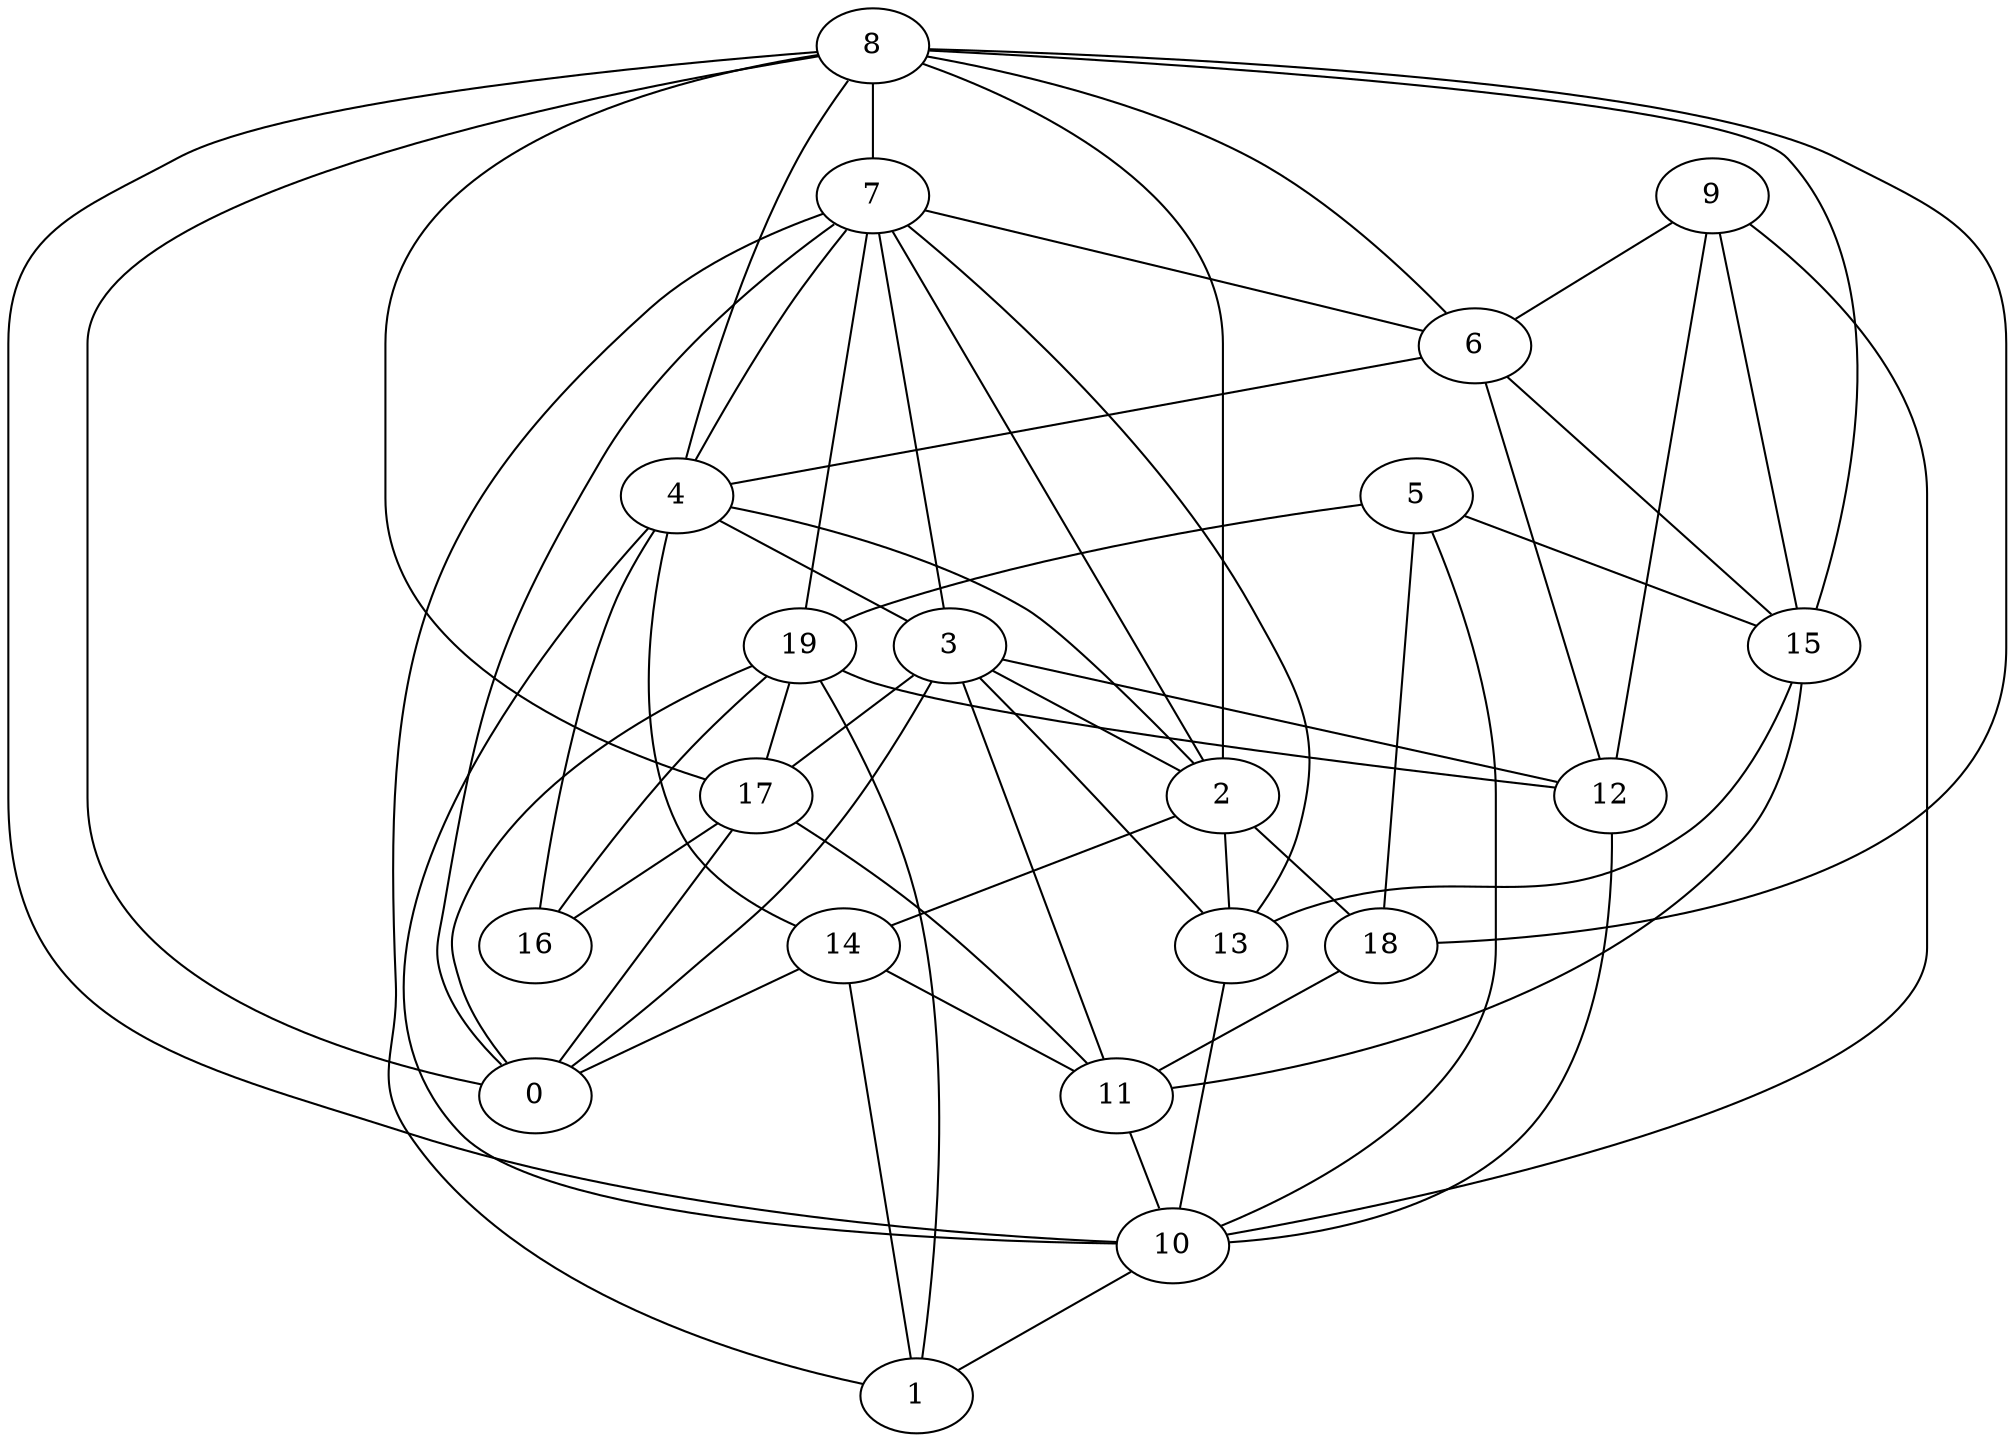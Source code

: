 digraph GG_graph {

subgraph G_graph {
edge [color = black]
"14" -> "0" [dir = none]
"14" -> "11" [dir = none]
"14" -> "1" [dir = none]
"10" -> "1" [dir = none]
"8" -> "6" [dir = none]
"8" -> "18" [dir = none]
"8" -> "0" [dir = none]
"8" -> "10" [dir = none]
"8" -> "15" [dir = none]
"8" -> "7" [dir = none]
"8" -> "17" [dir = none]
"8" -> "2" [dir = none]
"8" -> "4" [dir = none]
"5" -> "19" [dir = none]
"5" -> "10" [dir = none]
"5" -> "15" [dir = none]
"3" -> "2" [dir = none]
"3" -> "17" [dir = none]
"3" -> "13" [dir = none]
"3" -> "11" [dir = none]
"3" -> "12" [dir = none]
"18" -> "11" [dir = none]
"11" -> "10" [dir = none]
"9" -> "6" [dir = none]
"9" -> "10" [dir = none]
"9" -> "15" [dir = none]
"9" -> "12" [dir = none]
"15" -> "13" [dir = none]
"15" -> "11" [dir = none]
"13" -> "10" [dir = none]
"17" -> "0" [dir = none]
"17" -> "16" [dir = none]
"17" -> "11" [dir = none]
"7" -> "4" [dir = none]
"7" -> "19" [dir = none]
"7" -> "2" [dir = none]
"7" -> "6" [dir = none]
"7" -> "3" [dir = none]
"7" -> "1" [dir = none]
"7" -> "13" [dir = none]
"7" -> "0" [dir = none]
"12" -> "10" [dir = none]
"2" -> "18" [dir = none]
"2" -> "14" [dir = none]
"4" -> "2" [dir = none]
"4" -> "16" [dir = none]
"4" -> "3" [dir = none]
"4" -> "10" [dir = none]
"4" -> "14" [dir = none]
"19" -> "16" [dir = none]
"19" -> "1" [dir = none]
"19" -> "12" [dir = none]
"19" -> "0" [dir = none]
"19" -> "17" [dir = none]
"6" -> "15" [dir = none]
"6" -> "12" [dir = none]
"6" -> "4" [dir = none]
"5" -> "18" [dir = none]
"3" -> "0" [dir = none]
"2" -> "13" [dir = none]
}

}
